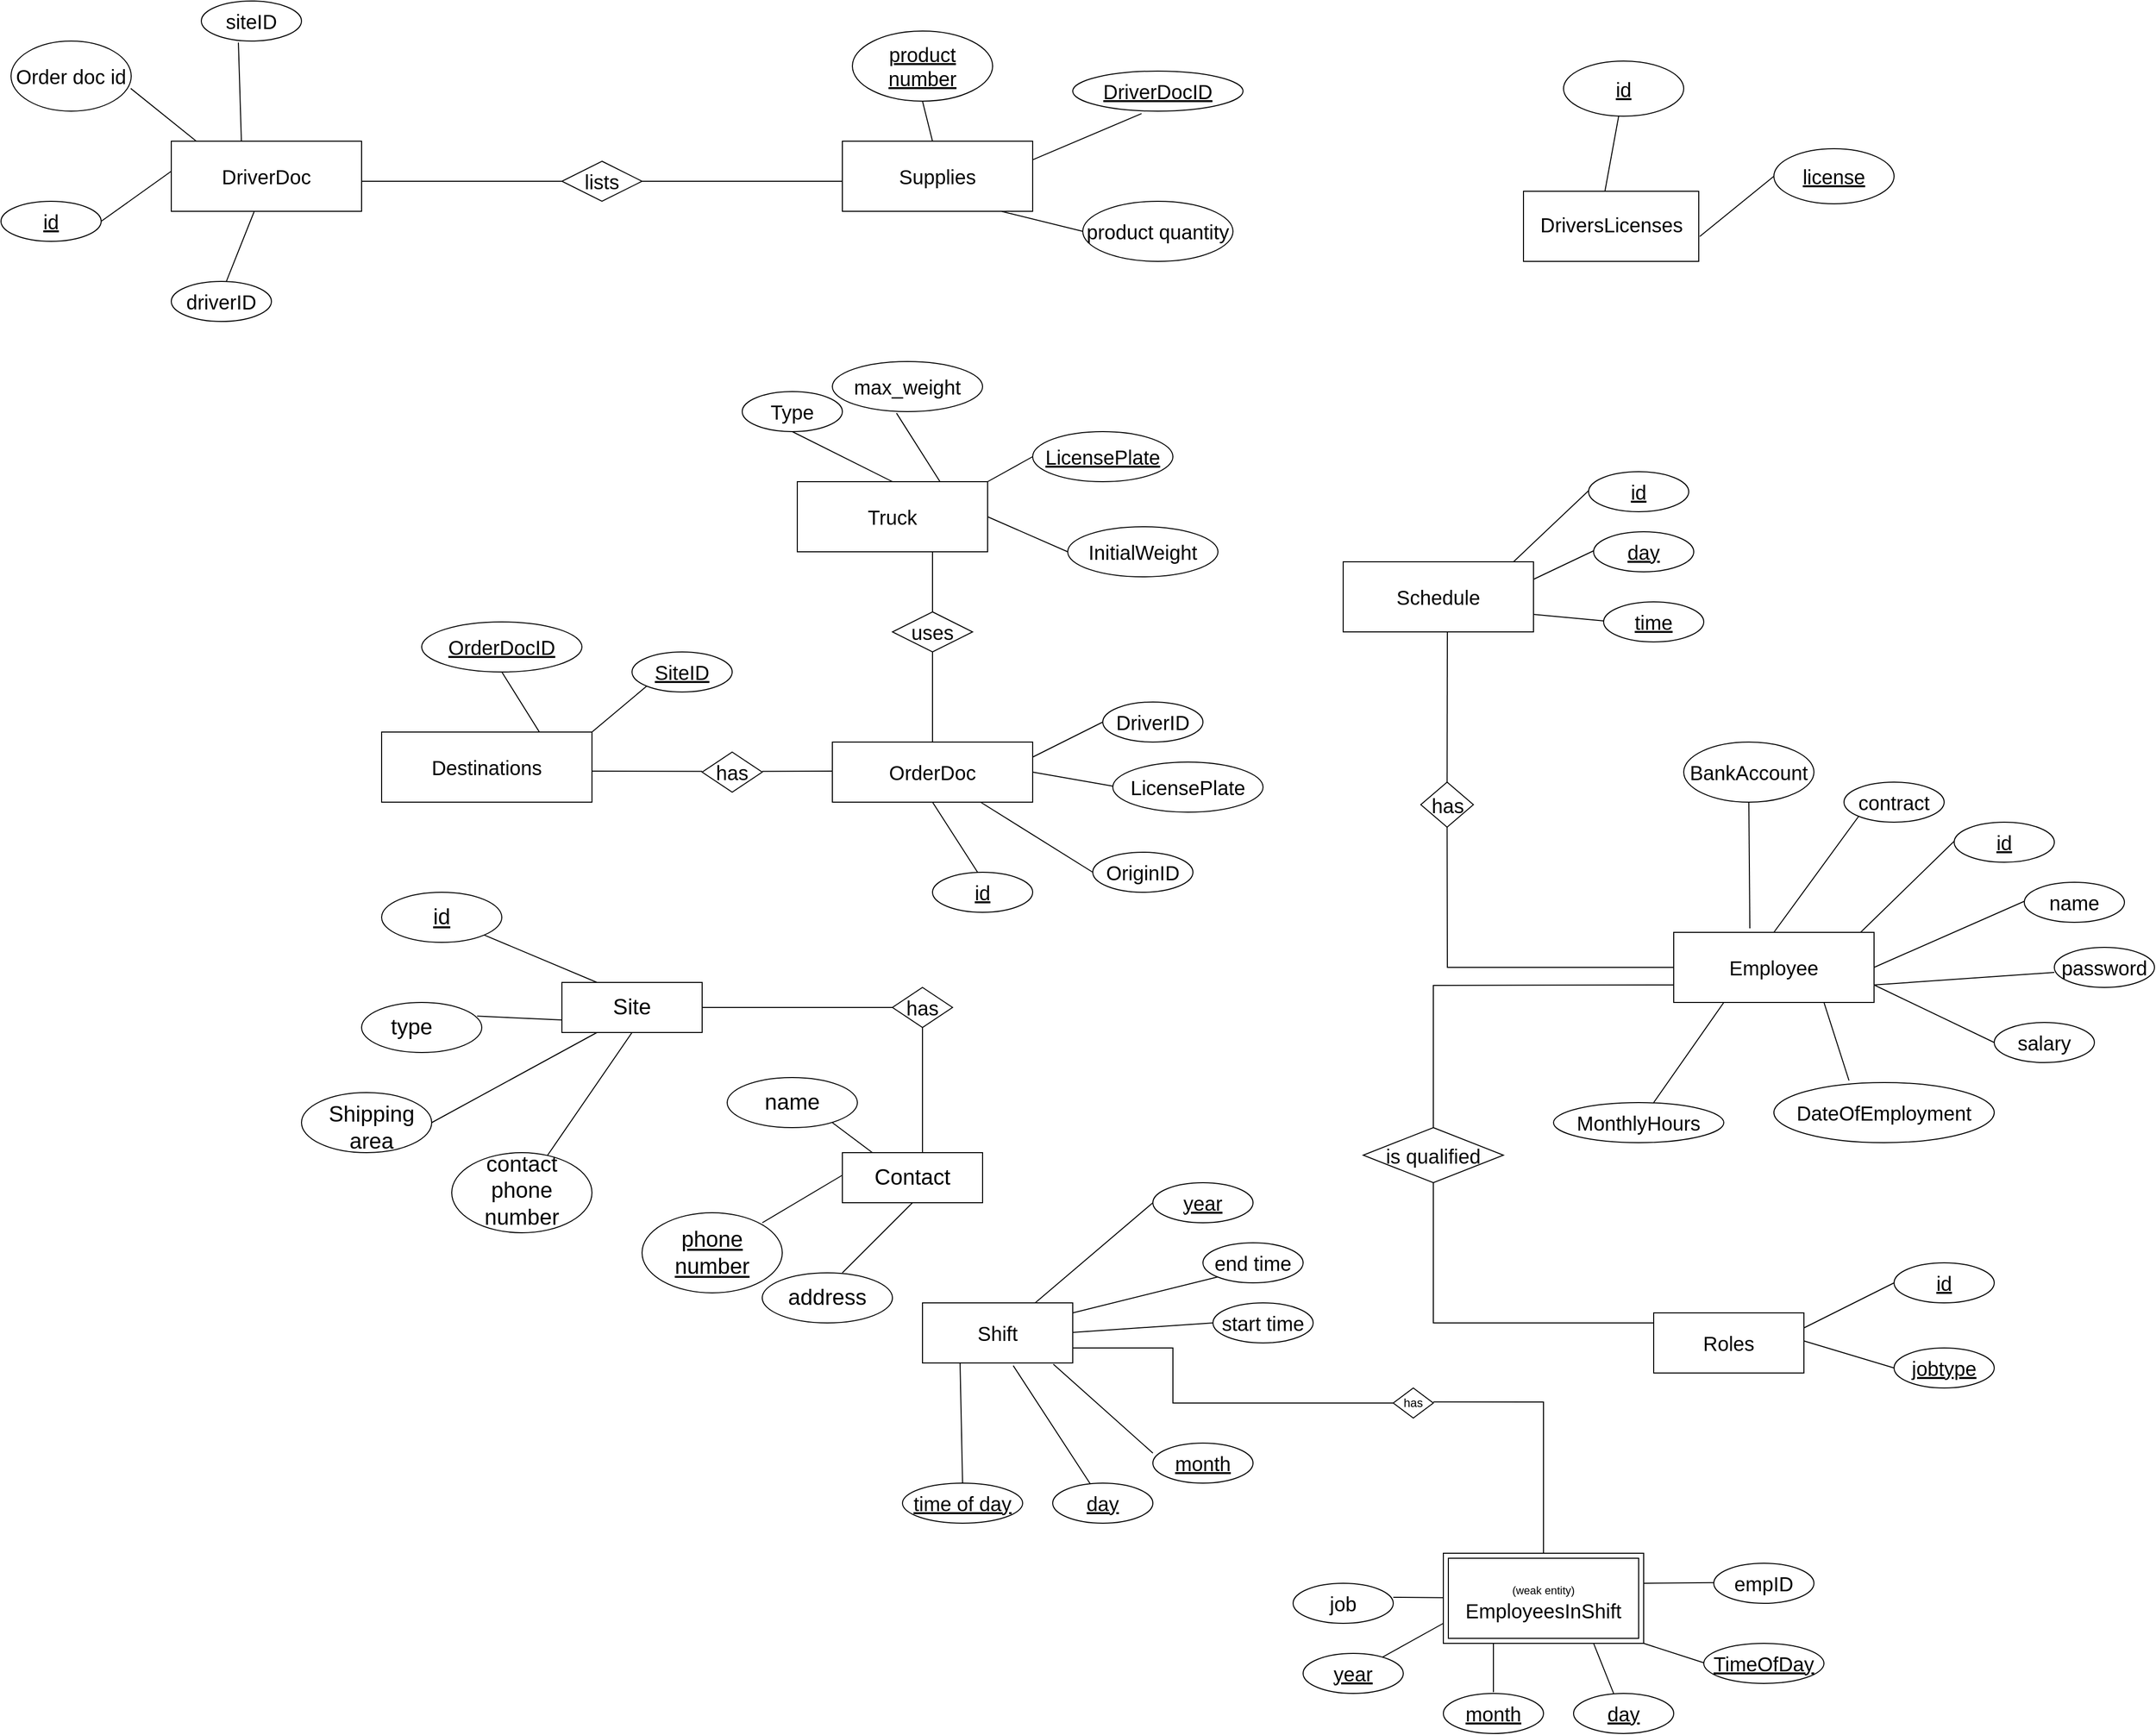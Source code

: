 <mxfile version="17.4.6" type="device"><diagram id="R2lEEEUBdFMjLlhIrx00" name="Page-1"><mxGraphModel dx="2148" dy="1711" grid="1" gridSize="10" guides="1" tooltips="1" connect="1" arrows="1" fold="1" page="1" pageScale="1" pageWidth="850" pageHeight="1100" math="0" shadow="0" extFonts="Permanent Marker^https://fonts.googleapis.com/css?family=Permanent+Marker"><root><mxCell id="0"/><mxCell id="1" parent="0"/><mxCell id="LMxS9navS1a-M2XpjLFM-3" value="&lt;font style=&quot;font-size: 20px;&quot;&gt;Shift&lt;/font&gt;" style="whiteSpace=wrap;html=1;align=center;" parent="1" vertex="1"><mxGeometry x="350" y="220" width="150" height="60" as="geometry"/></mxCell><mxCell id="LMxS9navS1a-M2XpjLFM-5" value="time of day" style="ellipse;whiteSpace=wrap;html=1;align=center;fontStyle=4;fontSize=20;" parent="1" vertex="1"><mxGeometry x="330" y="400" width="120" height="40" as="geometry"/></mxCell><mxCell id="LMxS9navS1a-M2XpjLFM-7" value="" style="endArrow=none;html=1;rounded=0;fontSize=20;entryX=0.5;entryY=0;entryDx=0;entryDy=0;exitX=0.25;exitY=1;exitDx=0;exitDy=0;" parent="1" source="LMxS9navS1a-M2XpjLFM-3" target="LMxS9navS1a-M2XpjLFM-5" edge="1"><mxGeometry relative="1" as="geometry"><mxPoint x="380" y="300" as="sourcePoint"/><mxPoint x="540" y="300" as="targetPoint"/></mxGeometry></mxCell><mxCell id="LMxS9navS1a-M2XpjLFM-8" value="day" style="ellipse;whiteSpace=wrap;html=1;align=center;fontStyle=4;fontSize=20;" parent="1" vertex="1"><mxGeometry x="480" y="400" width="100" height="40" as="geometry"/></mxCell><mxCell id="LMxS9navS1a-M2XpjLFM-9" value="month" style="ellipse;whiteSpace=wrap;html=1;align=center;fontStyle=4;fontSize=20;" parent="1" vertex="1"><mxGeometry x="580" y="360" width="100" height="40" as="geometry"/></mxCell><mxCell id="LMxS9navS1a-M2XpjLFM-10" value="year" style="ellipse;whiteSpace=wrap;html=1;align=center;fontStyle=4;fontSize=20;" parent="1" vertex="1"><mxGeometry x="580" y="100" width="100" height="40" as="geometry"/></mxCell><mxCell id="LMxS9navS1a-M2XpjLFM-11" value="start time" style="ellipse;whiteSpace=wrap;html=1;align=center;fontSize=20;" parent="1" vertex="1"><mxGeometry x="640" y="220" width="100" height="40" as="geometry"/></mxCell><mxCell id="LMxS9navS1a-M2XpjLFM-12" value="end time" style="ellipse;whiteSpace=wrap;html=1;align=center;fontSize=20;" parent="1" vertex="1"><mxGeometry x="630" y="160" width="100" height="40" as="geometry"/></mxCell><mxCell id="LMxS9navS1a-M2XpjLFM-13" value="" style="endArrow=none;html=1;rounded=0;fontSize=20;exitX=0.604;exitY=1.045;exitDx=0;exitDy=0;exitPerimeter=0;" parent="1" source="LMxS9navS1a-M2XpjLFM-3" target="LMxS9navS1a-M2XpjLFM-8" edge="1"><mxGeometry relative="1" as="geometry"><mxPoint x="425" y="319.44" as="sourcePoint"/><mxPoint x="585" y="319.44" as="targetPoint"/></mxGeometry></mxCell><mxCell id="LMxS9navS1a-M2XpjLFM-14" value="" style="endArrow=none;html=1;rounded=0;fontSize=20;exitX=0.871;exitY=1.02;exitDx=0;exitDy=0;exitPerimeter=0;entryX=0;entryY=0.25;entryDx=0;entryDy=0;entryPerimeter=0;" parent="1" source="LMxS9navS1a-M2XpjLFM-3" target="LMxS9navS1a-M2XpjLFM-9" edge="1"><mxGeometry relative="1" as="geometry"><mxPoint x="490" y="319.44" as="sourcePoint"/><mxPoint x="650" y="319.44" as="targetPoint"/></mxGeometry></mxCell><mxCell id="LMxS9navS1a-M2XpjLFM-16" value="" style="endArrow=none;html=1;rounded=0;fontSize=20;entryX=0;entryY=0.5;entryDx=0;entryDy=0;" parent="1" target="LMxS9navS1a-M2XpjLFM-11" edge="1"><mxGeometry relative="1" as="geometry"><mxPoint x="500" y="249.44" as="sourcePoint"/><mxPoint x="660" y="249.44" as="targetPoint"/></mxGeometry></mxCell><mxCell id="LMxS9navS1a-M2XpjLFM-17" value="" style="endArrow=none;html=1;rounded=0;fontSize=20;entryX=0;entryY=0.5;entryDx=0;entryDy=0;exitX=0.75;exitY=0;exitDx=0;exitDy=0;" parent="1" source="LMxS9navS1a-M2XpjLFM-3" target="LMxS9navS1a-M2XpjLFM-10" edge="1"><mxGeometry relative="1" as="geometry"><mxPoint x="500" y="260" as="sourcePoint"/><mxPoint x="660" y="260" as="targetPoint"/></mxGeometry></mxCell><mxCell id="LMxS9navS1a-M2XpjLFM-18" value="" style="endArrow=none;html=1;rounded=0;fontSize=20;entryX=0;entryY=1;entryDx=0;entryDy=0;" parent="1" target="LMxS9navS1a-M2XpjLFM-12" edge="1"><mxGeometry relative="1" as="geometry"><mxPoint x="500" y="230" as="sourcePoint"/><mxPoint x="660" y="230" as="targetPoint"/></mxGeometry></mxCell><mxCell id="LMxS9navS1a-M2XpjLFM-19" value="&lt;font style=&quot;font-size: 11px&quot;&gt;(weak entity)&lt;/font&gt;&lt;br&gt;EmployeesInShift" style="shape=ext;margin=3;double=1;whiteSpace=wrap;html=1;align=center;fontSize=20;" parent="1" vertex="1"><mxGeometry x="870" y="470" width="200" height="90" as="geometry"/></mxCell><mxCell id="LMxS9navS1a-M2XpjLFM-21" value="has" style="rhombus;whiteSpace=wrap;html=1;" parent="1" vertex="1"><mxGeometry x="820" y="305" width="40" height="30" as="geometry"/></mxCell><mxCell id="LMxS9navS1a-M2XpjLFM-23" value="" style="endArrow=none;html=1;rounded=0;fontSize=11;entryX=0.5;entryY=0;entryDx=0;entryDy=0;" parent="1" target="LMxS9navS1a-M2XpjLFM-19" edge="1"><mxGeometry relative="1" as="geometry"><mxPoint x="860" y="318.89" as="sourcePoint"/><mxPoint x="1020" y="318.89" as="targetPoint"/><Array as="points"><mxPoint x="970" y="319"/></Array></mxGeometry></mxCell><mxCell id="LMxS9navS1a-M2XpjLFM-24" value="" style="endArrow=none;html=1;rounded=0;fontSize=11;exitX=1;exitY=0.75;exitDx=0;exitDy=0;" parent="1" source="LMxS9navS1a-M2XpjLFM-3" edge="1"><mxGeometry relative="1" as="geometry"><mxPoint x="660" y="320" as="sourcePoint"/><mxPoint x="820" y="320" as="targetPoint"/><Array as="points"><mxPoint x="600" y="265"/><mxPoint x="600" y="320"/></Array></mxGeometry></mxCell><mxCell id="LMxS9navS1a-M2XpjLFM-25" value="&lt;font style=&quot;font-size: 20px;&quot;&gt;job&lt;/font&gt;" style="ellipse;whiteSpace=wrap;html=1;align=center;fontSize=11;" parent="1" vertex="1"><mxGeometry x="720" y="500" width="100" height="40" as="geometry"/></mxCell><mxCell id="LMxS9navS1a-M2XpjLFM-27" value="year" style="ellipse;whiteSpace=wrap;html=1;align=center;fontStyle=4;fontSize=20;" parent="1" vertex="1"><mxGeometry x="730" y="570" width="100" height="40" as="geometry"/></mxCell><mxCell id="LMxS9navS1a-M2XpjLFM-28" value="month" style="ellipse;whiteSpace=wrap;html=1;align=center;fontStyle=4;fontSize=20;" parent="1" vertex="1"><mxGeometry x="870" y="610" width="100" height="40" as="geometry"/></mxCell><mxCell id="LMxS9navS1a-M2XpjLFM-29" value="day" style="ellipse;whiteSpace=wrap;html=1;align=center;fontStyle=4;fontSize=20;" parent="1" vertex="1"><mxGeometry x="1000" y="610" width="100" height="40" as="geometry"/></mxCell><mxCell id="LMxS9navS1a-M2XpjLFM-30" value="TimeOfDay" style="ellipse;whiteSpace=wrap;html=1;align=center;fontStyle=4;fontSize=20;" parent="1" vertex="1"><mxGeometry x="1130" y="560" width="120" height="40" as="geometry"/></mxCell><mxCell id="LMxS9navS1a-M2XpjLFM-32" value="empID" style="ellipse;whiteSpace=wrap;html=1;align=center;fontSize=20;" parent="1" vertex="1"><mxGeometry x="1140" y="480" width="100" height="40" as="geometry"/></mxCell><mxCell id="LMxS9navS1a-M2XpjLFM-33" value="" style="endArrow=none;html=1;rounded=0;fontSize=20;" parent="1" edge="1"><mxGeometry relative="1" as="geometry"><mxPoint x="1070" y="500" as="sourcePoint"/><mxPoint x="1140" y="499.38" as="targetPoint"/></mxGeometry></mxCell><mxCell id="LMxS9navS1a-M2XpjLFM-34" value="" style="endArrow=none;html=1;rounded=0;fontSize=20;exitX=1;exitY=1;exitDx=0;exitDy=0;" parent="1" source="LMxS9navS1a-M2XpjLFM-19" edge="1"><mxGeometry relative="1" as="geometry"><mxPoint x="1050" y="579.38" as="sourcePoint"/><mxPoint x="1130" y="579.38" as="targetPoint"/></mxGeometry></mxCell><mxCell id="LMxS9navS1a-M2XpjLFM-35" value="" style="endArrow=none;html=1;rounded=0;fontSize=20;exitX=0.75;exitY=1;exitDx=0;exitDy=0;" parent="1" source="LMxS9navS1a-M2XpjLFM-19" edge="1"><mxGeometry relative="1" as="geometry"><mxPoint x="880" y="610" as="sourcePoint"/><mxPoint x="1040" y="610" as="targetPoint"/></mxGeometry></mxCell><mxCell id="LMxS9navS1a-M2XpjLFM-36" value="" style="endArrow=none;html=1;rounded=0;fontSize=20;exitX=0.25;exitY=1;exitDx=0;exitDy=0;" parent="1" source="LMxS9navS1a-M2XpjLFM-19" edge="1"><mxGeometry relative="1" as="geometry"><mxPoint x="760" y="608.75" as="sourcePoint"/><mxPoint x="920" y="608.75" as="targetPoint"/></mxGeometry></mxCell><mxCell id="LMxS9navS1a-M2XpjLFM-37" value="" style="endArrow=none;html=1;rounded=0;fontSize=20;" parent="1" source="LMxS9navS1a-M2XpjLFM-27" edge="1"><mxGeometry relative="1" as="geometry"><mxPoint x="770" y="541.25" as="sourcePoint"/><mxPoint x="870" y="540" as="targetPoint"/></mxGeometry></mxCell><mxCell id="LMxS9navS1a-M2XpjLFM-38" value="" style="endArrow=none;html=1;rounded=0;fontSize=20;" parent="1" edge="1"><mxGeometry relative="1" as="geometry"><mxPoint x="820" y="514" as="sourcePoint"/><mxPoint x="870" y="514.38" as="targetPoint"/></mxGeometry></mxCell><mxCell id="LMxS9navS1a-M2XpjLFM-40" value="Roles" style="whiteSpace=wrap;html=1;align=center;fontSize=20;" parent="1" vertex="1"><mxGeometry x="1080" y="230" width="150" height="60" as="geometry"/></mxCell><mxCell id="LMxS9navS1a-M2XpjLFM-41" value="id" style="ellipse;whiteSpace=wrap;html=1;align=center;fontStyle=4;fontSize=20;" parent="1" vertex="1"><mxGeometry x="1320" y="180" width="100" height="40" as="geometry"/></mxCell><mxCell id="LMxS9navS1a-M2XpjLFM-42" value="jobtype" style="ellipse;whiteSpace=wrap;html=1;align=center;fontStyle=4;fontSize=20;" parent="1" vertex="1"><mxGeometry x="1320" y="265" width="100" height="40" as="geometry"/></mxCell><mxCell id="LMxS9navS1a-M2XpjLFM-43" value="" style="endArrow=none;html=1;rounded=0;fontSize=20;entryX=0;entryY=0.5;entryDx=0;entryDy=0;" parent="1" target="LMxS9navS1a-M2XpjLFM-42" edge="1"><mxGeometry relative="1" as="geometry"><mxPoint x="1230" y="258" as="sourcePoint"/><mxPoint x="1390" y="258" as="targetPoint"/></mxGeometry></mxCell><mxCell id="LMxS9navS1a-M2XpjLFM-44" value="" style="endArrow=none;html=1;rounded=0;fontSize=20;exitX=1;exitY=0.25;exitDx=0;exitDy=0;" parent="1" source="LMxS9navS1a-M2XpjLFM-40" edge="1"><mxGeometry relative="1" as="geometry"><mxPoint x="1160" y="200" as="sourcePoint"/><mxPoint x="1320" y="200" as="targetPoint"/></mxGeometry></mxCell><mxCell id="LMxS9navS1a-M2XpjLFM-45" value="Employee" style="whiteSpace=wrap;html=1;align=center;fontSize=20;" parent="1" vertex="1"><mxGeometry x="1100" y="-150" width="200" height="70" as="geometry"/></mxCell><mxCell id="LMxS9navS1a-M2XpjLFM-46" value="id" style="ellipse;whiteSpace=wrap;html=1;align=center;fontStyle=4;fontSize=20;" parent="1" vertex="1"><mxGeometry x="1380" y="-260" width="100" height="40" as="geometry"/></mxCell><mxCell id="LMxS9navS1a-M2XpjLFM-47" value="name" style="ellipse;whiteSpace=wrap;html=1;align=center;fontSize=20;" parent="1" vertex="1"><mxGeometry x="1450" y="-200" width="100" height="40" as="geometry"/></mxCell><mxCell id="LMxS9navS1a-M2XpjLFM-48" value="password" style="ellipse;whiteSpace=wrap;html=1;align=center;fontSize=20;" parent="1" vertex="1"><mxGeometry x="1480" y="-135" width="100" height="40" as="geometry"/></mxCell><mxCell id="LMxS9navS1a-M2XpjLFM-49" value="salary" style="ellipse;whiteSpace=wrap;html=1;align=center;fontSize=20;" parent="1" vertex="1"><mxGeometry x="1420" y="-60" width="100" height="40" as="geometry"/></mxCell><mxCell id="LMxS9navS1a-M2XpjLFM-51" value="contract" style="ellipse;whiteSpace=wrap;html=1;align=center;fontSize=20;" parent="1" vertex="1"><mxGeometry x="1270" y="-300" width="100" height="40" as="geometry"/></mxCell><mxCell id="LMxS9navS1a-M2XpjLFM-52" value="BankAccount" style="ellipse;whiteSpace=wrap;html=1;align=center;fontSize=20;" parent="1" vertex="1"><mxGeometry x="1110" y="-340" width="130" height="60" as="geometry"/></mxCell><mxCell id="LMxS9navS1a-M2XpjLFM-53" value="DateOfEmployment" style="ellipse;whiteSpace=wrap;html=1;align=center;fontSize=20;" parent="1" vertex="1"><mxGeometry x="1200" width="220" height="60" as="geometry"/></mxCell><mxCell id="LMxS9navS1a-M2XpjLFM-54" value="MonthlyHours" style="ellipse;whiteSpace=wrap;html=1;align=center;fontSize=20;" parent="1" vertex="1"><mxGeometry x="980" y="20" width="170" height="40" as="geometry"/></mxCell><mxCell id="LMxS9navS1a-M2XpjLFM-55" value="" style="endArrow=none;html=1;rounded=0;fontSize=20;exitX=0.5;exitY=1;exitDx=0;exitDy=0;entryX=0.38;entryY=-0.057;entryDx=0;entryDy=0;entryPerimeter=0;" parent="1" source="LMxS9navS1a-M2XpjLFM-52" target="LMxS9navS1a-M2XpjLFM-45" edge="1"><mxGeometry relative="1" as="geometry"><mxPoint x="1030" y="-200" as="sourcePoint"/><mxPoint x="1190" y="-200" as="targetPoint"/></mxGeometry></mxCell><mxCell id="LMxS9navS1a-M2XpjLFM-56" value="" style="endArrow=none;html=1;rounded=0;fontSize=20;exitX=0.5;exitY=0;exitDx=0;exitDy=0;entryX=0;entryY=1;entryDx=0;entryDy=0;" parent="1" source="LMxS9navS1a-M2XpjLFM-45" target="LMxS9navS1a-M2XpjLFM-51" edge="1"><mxGeometry relative="1" as="geometry"><mxPoint x="1140" y="-262" as="sourcePoint"/><mxPoint x="1300" y="-262" as="targetPoint"/></mxGeometry></mxCell><mxCell id="LMxS9navS1a-M2XpjLFM-57" value="" style="endArrow=none;html=1;rounded=0;fontSize=20;exitX=1;exitY=0.5;exitDx=0;exitDy=0;" parent="1" source="LMxS9navS1a-M2XpjLFM-45" edge="1"><mxGeometry relative="1" as="geometry"><mxPoint x="1290" y="-181" as="sourcePoint"/><mxPoint x="1450" y="-181" as="targetPoint"/></mxGeometry></mxCell><mxCell id="LMxS9navS1a-M2XpjLFM-58" value="" style="endArrow=none;html=1;rounded=0;fontSize=20;exitX=0.933;exitY=0;exitDx=0;exitDy=0;exitPerimeter=0;" parent="1" source="LMxS9navS1a-M2XpjLFM-45" edge="1"><mxGeometry relative="1" as="geometry"><mxPoint x="1220" y="-241" as="sourcePoint"/><mxPoint x="1380" y="-241" as="targetPoint"/></mxGeometry></mxCell><mxCell id="LMxS9navS1a-M2XpjLFM-59" value="" style="endArrow=none;html=1;rounded=0;fontSize=20;exitX=1;exitY=0.75;exitDx=0;exitDy=0;" parent="1" source="LMxS9navS1a-M2XpjLFM-45" edge="1"><mxGeometry relative="1" as="geometry"><mxPoint x="1320" y="-110" as="sourcePoint"/><mxPoint x="1480" y="-110" as="targetPoint"/></mxGeometry></mxCell><mxCell id="LMxS9navS1a-M2XpjLFM-61" value="" style="endArrow=none;html=1;rounded=0;fontSize=20;exitX=1;exitY=0.75;exitDx=0;exitDy=0;" parent="1" source="LMxS9navS1a-M2XpjLFM-45" edge="1"><mxGeometry relative="1" as="geometry"><mxPoint x="1260" y="-40" as="sourcePoint"/><mxPoint x="1420" y="-40" as="targetPoint"/></mxGeometry></mxCell><mxCell id="LMxS9navS1a-M2XpjLFM-62" value="" style="endArrow=none;html=1;rounded=0;fontSize=20;exitX=0.75;exitY=1;exitDx=0;exitDy=0;" parent="1" source="LMxS9navS1a-M2XpjLFM-45" edge="1"><mxGeometry relative="1" as="geometry"><mxPoint x="1115" y="-2" as="sourcePoint"/><mxPoint x="1275" y="-2" as="targetPoint"/></mxGeometry></mxCell><mxCell id="LMxS9navS1a-M2XpjLFM-63" value="" style="endArrow=none;html=1;rounded=0;fontSize=20;exitX=0.25;exitY=1;exitDx=0;exitDy=0;" parent="1" source="LMxS9navS1a-M2XpjLFM-45" edge="1"><mxGeometry relative="1" as="geometry"><mxPoint x="920" y="20" as="sourcePoint"/><mxPoint x="1080" y="20" as="targetPoint"/></mxGeometry></mxCell><mxCell id="LMxS9navS1a-M2XpjLFM-64" value="Schedule" style="whiteSpace=wrap;html=1;align=center;fontSize=20;" parent="1" vertex="1"><mxGeometry x="770" y="-520" width="190" height="70" as="geometry"/></mxCell><mxCell id="LMxS9navS1a-M2XpjLFM-65" value="id" style="ellipse;whiteSpace=wrap;html=1;align=center;fontStyle=4;fontSize=20;" parent="1" vertex="1"><mxGeometry x="1015" y="-610" width="100" height="40" as="geometry"/></mxCell><mxCell id="LMxS9navS1a-M2XpjLFM-66" value="day" style="ellipse;whiteSpace=wrap;html=1;align=center;fontStyle=4;fontSize=20;" parent="1" vertex="1"><mxGeometry x="1020" y="-550" width="100" height="40" as="geometry"/></mxCell><mxCell id="LMxS9navS1a-M2XpjLFM-67" value="time" style="ellipse;whiteSpace=wrap;html=1;align=center;fontStyle=4;fontSize=20;" parent="1" vertex="1"><mxGeometry x="1030" y="-480" width="100" height="40" as="geometry"/></mxCell><mxCell id="LMxS9navS1a-M2XpjLFM-69" value="" style="endArrow=none;html=1;rounded=0;fontSize=20;exitX=1;exitY=0.75;exitDx=0;exitDy=0;" parent="1" source="LMxS9navS1a-M2XpjLFM-64" edge="1"><mxGeometry relative="1" as="geometry"><mxPoint x="870" y="-461" as="sourcePoint"/><mxPoint x="1030" y="-461" as="targetPoint"/></mxGeometry></mxCell><mxCell id="LMxS9navS1a-M2XpjLFM-70" value="" style="endArrow=none;html=1;rounded=0;fontSize=20;exitX=1;exitY=0.25;exitDx=0;exitDy=0;" parent="1" source="LMxS9navS1a-M2XpjLFM-64" edge="1"><mxGeometry relative="1" as="geometry"><mxPoint x="860" y="-531" as="sourcePoint"/><mxPoint x="1020" y="-531" as="targetPoint"/></mxGeometry></mxCell><mxCell id="LMxS9navS1a-M2XpjLFM-72" value="" style="endArrow=none;html=1;rounded=0;fontSize=20;exitX=0.895;exitY=0;exitDx=0;exitDy=0;exitPerimeter=0;" parent="1" source="LMxS9navS1a-M2XpjLFM-64" edge="1"><mxGeometry relative="1" as="geometry"><mxPoint x="855" y="-591" as="sourcePoint"/><mxPoint x="1015" y="-591" as="targetPoint"/></mxGeometry></mxCell><mxCell id="LMxS9navS1a-M2XpjLFM-73" value="has" style="rhombus;whiteSpace=wrap;html=1;fontSize=20;" parent="1" vertex="1"><mxGeometry x="847.5" y="-300" width="52.5" height="45" as="geometry"/></mxCell><mxCell id="LMxS9navS1a-M2XpjLFM-75" value="" style="endArrow=none;html=1;rounded=0;fontSize=20;exitX=0.5;exitY=1;exitDx=0;exitDy=0;entryX=0;entryY=0.5;entryDx=0;entryDy=0;" parent="1" source="LMxS9navS1a-M2XpjLFM-73" target="LMxS9navS1a-M2XpjLFM-45" edge="1"><mxGeometry relative="1" as="geometry"><mxPoint x="860" y="-181" as="sourcePoint"/><mxPoint x="1020" y="-181" as="targetPoint"/><Array as="points"><mxPoint x="874" y="-115"/></Array></mxGeometry></mxCell><mxCell id="LMxS9navS1a-M2XpjLFM-76" value="" style="endArrow=none;html=1;rounded=0;fontSize=20;entryX=0.5;entryY=0;entryDx=0;entryDy=0;" parent="1" target="LMxS9navS1a-M2XpjLFM-73" edge="1"><mxGeometry relative="1" as="geometry"><mxPoint x="874" y="-450" as="sourcePoint"/><mxPoint x="1020" y="-450" as="targetPoint"/></mxGeometry></mxCell><mxCell id="LMxS9navS1a-M2XpjLFM-77" value="Truck" style="whiteSpace=wrap;html=1;align=center;fontSize=20;" parent="1" vertex="1"><mxGeometry x="225" y="-600" width="190" height="70" as="geometry"/></mxCell><mxCell id="LMxS9navS1a-M2XpjLFM-78" value="Type" style="ellipse;whiteSpace=wrap;html=1;align=center;fontSize=20;" parent="1" vertex="1"><mxGeometry x="170" y="-690" width="100" height="40" as="geometry"/></mxCell><mxCell id="LMxS9navS1a-M2XpjLFM-79" value="max_weight" style="ellipse;whiteSpace=wrap;html=1;align=center;fontSize=20;" parent="1" vertex="1"><mxGeometry x="260" y="-720" width="150" height="50" as="geometry"/></mxCell><mxCell id="LMxS9navS1a-M2XpjLFM-80" value="LicensePlate" style="ellipse;whiteSpace=wrap;html=1;align=center;fontStyle=4;fontSize=20;" parent="1" vertex="1"><mxGeometry x="460" y="-650" width="140" height="50" as="geometry"/></mxCell><mxCell id="LMxS9navS1a-M2XpjLFM-81" value="InitialWeight" style="ellipse;whiteSpace=wrap;html=1;align=center;fontSize=20;" parent="1" vertex="1"><mxGeometry x="495" y="-555" width="150" height="50" as="geometry"/></mxCell><mxCell id="LMxS9navS1a-M2XpjLFM-82" value="" style="endArrow=none;html=1;rounded=0;fontSize=20;exitX=1;exitY=0.5;exitDx=0;exitDy=0;entryX=0;entryY=0.5;entryDx=0;entryDy=0;" parent="1" source="LMxS9navS1a-M2XpjLFM-77" target="LMxS9navS1a-M2XpjLFM-81" edge="1"><mxGeometry relative="1" as="geometry"><mxPoint x="430" y="-565.77" as="sourcePoint"/><mxPoint x="540" y="-565.77" as="targetPoint"/></mxGeometry></mxCell><mxCell id="LMxS9navS1a-M2XpjLFM-83" value="" style="endArrow=none;html=1;rounded=0;fontSize=20;exitX=1;exitY=0;exitDx=0;exitDy=0;entryX=0;entryY=0.5;entryDx=0;entryDy=0;" parent="1" source="LMxS9navS1a-M2XpjLFM-77" target="LMxS9navS1a-M2XpjLFM-80" edge="1"><mxGeometry relative="1" as="geometry"><mxPoint x="360" y="-640" as="sourcePoint"/><mxPoint x="520" y="-640" as="targetPoint"/></mxGeometry></mxCell><mxCell id="LMxS9navS1a-M2XpjLFM-84" value="" style="endArrow=none;html=1;rounded=0;fontSize=20;exitX=0.75;exitY=0;exitDx=0;exitDy=0;entryX=0.427;entryY=1.031;entryDx=0;entryDy=0;entryPerimeter=0;" parent="1" source="LMxS9navS1a-M2XpjLFM-77" target="LMxS9navS1a-M2XpjLFM-79" edge="1"><mxGeometry relative="1" as="geometry"><mxPoint x="380" y="-570" as="sourcePoint"/><mxPoint x="380" y="-645.77" as="targetPoint"/></mxGeometry></mxCell><mxCell id="LMxS9navS1a-M2XpjLFM-85" value="" style="endArrow=none;html=1;rounded=0;fontSize=20;exitX=0.5;exitY=1;exitDx=0;exitDy=0;entryX=0.5;entryY=0;entryDx=0;entryDy=0;" parent="1" source="LMxS9navS1a-M2XpjLFM-78" target="LMxS9navS1a-M2XpjLFM-77" edge="1"><mxGeometry relative="1" as="geometry"><mxPoint x="40" y="-630" as="sourcePoint"/><mxPoint x="200" y="-630" as="targetPoint"/></mxGeometry></mxCell><mxCell id="LMxS9navS1a-M2XpjLFM-86" value="OrderDoc" style="whiteSpace=wrap;html=1;align=center;fontSize=20;" parent="1" vertex="1"><mxGeometry x="260" y="-340" width="200" height="60" as="geometry"/></mxCell><mxCell id="LMxS9navS1a-M2XpjLFM-87" value="DriverID" style="ellipse;whiteSpace=wrap;html=1;align=center;fontSize=20;" parent="1" vertex="1"><mxGeometry x="530" y="-380" width="100" height="40" as="geometry"/></mxCell><mxCell id="LMxS9navS1a-M2XpjLFM-88" value="LicensePlate" style="ellipse;whiteSpace=wrap;html=1;align=center;fontSize=20;" parent="1" vertex="1"><mxGeometry x="540" y="-320" width="150" height="50" as="geometry"/></mxCell><mxCell id="LMxS9navS1a-M2XpjLFM-89" value="OriginID" style="ellipse;whiteSpace=wrap;html=1;align=center;fontSize=20;" parent="1" vertex="1"><mxGeometry x="520" y="-230" width="100" height="40" as="geometry"/></mxCell><mxCell id="LMxS9navS1a-M2XpjLFM-90" value="id" style="ellipse;whiteSpace=wrap;html=1;align=center;fontStyle=4;fontSize=20;" parent="1" vertex="1"><mxGeometry x="360" y="-210" width="100" height="40" as="geometry"/></mxCell><mxCell id="LMxS9navS1a-M2XpjLFM-91" value="" style="endArrow=none;html=1;rounded=0;fontSize=20;exitX=1;exitY=0.25;exitDx=0;exitDy=0;" parent="1" source="LMxS9navS1a-M2XpjLFM-86" edge="1"><mxGeometry relative="1" as="geometry"><mxPoint x="370" y="-360" as="sourcePoint"/><mxPoint x="530" y="-360" as="targetPoint"/></mxGeometry></mxCell><mxCell id="LMxS9navS1a-M2XpjLFM-92" value="" style="endArrow=none;html=1;rounded=0;fontSize=20;exitX=1;exitY=0.5;exitDx=0;exitDy=0;" parent="1" source="LMxS9navS1a-M2XpjLFM-86" edge="1"><mxGeometry relative="1" as="geometry"><mxPoint x="380" y="-296" as="sourcePoint"/><mxPoint x="540" y="-296" as="targetPoint"/></mxGeometry></mxCell><mxCell id="LMxS9navS1a-M2XpjLFM-93" value="" style="endArrow=none;html=1;rounded=0;fontSize=20;entryX=0;entryY=0.5;entryDx=0;entryDy=0;" parent="1" source="LMxS9navS1a-M2XpjLFM-86" target="LMxS9navS1a-M2XpjLFM-89" edge="1"><mxGeometry relative="1" as="geometry"><mxPoint x="350" y="-220" as="sourcePoint"/><mxPoint x="510" y="-220" as="targetPoint"/></mxGeometry></mxCell><mxCell id="LMxS9navS1a-M2XpjLFM-94" value="" style="endArrow=none;html=1;rounded=0;fontSize=20;exitX=0.5;exitY=1;exitDx=0;exitDy=0;" parent="1" source="LMxS9navS1a-M2XpjLFM-86" edge="1"><mxGeometry relative="1" as="geometry"><mxPoint x="245" y="-210" as="sourcePoint"/><mxPoint x="405" y="-210" as="targetPoint"/></mxGeometry></mxCell><mxCell id="LMxS9navS1a-M2XpjLFM-95" value="Destinations" style="whiteSpace=wrap;html=1;align=center;fontSize=20;" parent="1" vertex="1"><mxGeometry x="-190" y="-350" width="210" height="70" as="geometry"/></mxCell><mxCell id="LMxS9navS1a-M2XpjLFM-96" value="SiteID" style="ellipse;whiteSpace=wrap;html=1;align=center;fontStyle=4;fontSize=20;" parent="1" vertex="1"><mxGeometry x="60" y="-430" width="100" height="40" as="geometry"/></mxCell><mxCell id="LMxS9navS1a-M2XpjLFM-97" value="OrderDocID" style="ellipse;whiteSpace=wrap;html=1;align=center;fontStyle=4;fontSize=20;" parent="1" vertex="1"><mxGeometry x="-150" y="-460" width="160" height="50" as="geometry"/></mxCell><mxCell id="LMxS9navS1a-M2XpjLFM-98" value="" style="endArrow=none;html=1;rounded=0;fontSize=20;exitX=1;exitY=0;exitDx=0;exitDy=0;entryX=0;entryY=1;entryDx=0;entryDy=0;" parent="1" source="LMxS9navS1a-M2XpjLFM-95" target="LMxS9navS1a-M2XpjLFM-96" edge="1"><mxGeometry relative="1" as="geometry"><mxPoint x="-100" y="-400" as="sourcePoint"/><mxPoint x="70" y="-410" as="targetPoint"/></mxGeometry></mxCell><mxCell id="LMxS9navS1a-M2XpjLFM-99" value="" style="endArrow=none;html=1;rounded=0;fontSize=20;exitX=0.75;exitY=0;exitDx=0;exitDy=0;" parent="1" source="LMxS9navS1a-M2XpjLFM-95" edge="1"><mxGeometry relative="1" as="geometry"><mxPoint x="-230" y="-410" as="sourcePoint"/><mxPoint x="-70" y="-410" as="targetPoint"/></mxGeometry></mxCell><mxCell id="LMxS9navS1a-M2XpjLFM-100" value="has" style="rhombus;whiteSpace=wrap;html=1;fontSize=20;" parent="1" vertex="1"><mxGeometry x="130" y="-330" width="60" height="40" as="geometry"/></mxCell><mxCell id="LMxS9navS1a-M2XpjLFM-102" value="" style="endArrow=none;html=1;rounded=0;fontSize=20;" parent="1" edge="1"><mxGeometry relative="1" as="geometry"><mxPoint x="20" y="-311" as="sourcePoint"/><mxPoint x="130" y="-310.71" as="targetPoint"/></mxGeometry></mxCell><mxCell id="LMxS9navS1a-M2XpjLFM-103" value="" style="endArrow=none;html=1;rounded=0;fontSize=20;" parent="1" edge="1"><mxGeometry relative="1" as="geometry"><mxPoint x="190" y="-310.71" as="sourcePoint"/><mxPoint x="260" y="-311" as="targetPoint"/></mxGeometry></mxCell><mxCell id="LMxS9navS1a-M2XpjLFM-104" value="&lt;font style=&quot;font-size: 22px&quot;&gt;Site&lt;/font&gt;" style="whiteSpace=wrap;html=1;align=center;fontSize=20;" parent="1" vertex="1"><mxGeometry x="-10" y="-100" width="140" height="50" as="geometry"/></mxCell><mxCell id="309SWxPj76dqhzGgz2Fi-4" value="" style="endArrow=none;html=1;rounded=0;fontSize=20;entryX=0;entryY=0.75;entryDx=0;entryDy=0;startArrow=none;" parent="1" source="309SWxPj76dqhzGgz2Fi-5" target="LMxS9navS1a-M2XpjLFM-45" edge="1"><mxGeometry relative="1" as="geometry"><mxPoint x="860" y="70" as="sourcePoint"/><mxPoint x="1086.25" y="-70.0" as="targetPoint"/><Array as="points"><mxPoint x="860" y="10"/><mxPoint x="860" y="-97"/></Array></mxGeometry></mxCell><mxCell id="309SWxPj76dqhzGgz2Fi-5" value="is qualified" style="rhombus;whiteSpace=wrap;html=1;fontSize=20;" parent="1" vertex="1"><mxGeometry x="790" y="45" width="140" height="55" as="geometry"/></mxCell><mxCell id="309SWxPj76dqhzGgz2Fi-7" value="" style="endArrow=none;html=1;rounded=0;fontSize=20;" parent="1" edge="1"><mxGeometry relative="1" as="geometry"><mxPoint x="1080" y="240" as="sourcePoint"/><mxPoint x="860" y="100" as="targetPoint"/><Array as="points"><mxPoint x="860" y="240"/></Array></mxGeometry></mxCell><mxCell id="309SWxPj76dqhzGgz2Fi-8" value="" style="ellipse;whiteSpace=wrap;html=1;fontSize=22;" parent="1" vertex="1"><mxGeometry x="-270" y="10" width="130" height="60" as="geometry"/></mxCell><mxCell id="309SWxPj76dqhzGgz2Fi-9" value="" style="ellipse;whiteSpace=wrap;html=1;fontSize=22;" parent="1" vertex="1"><mxGeometry x="-120" y="70" width="140" height="80" as="geometry"/></mxCell><mxCell id="309SWxPj76dqhzGgz2Fi-10" value="" style="ellipse;whiteSpace=wrap;html=1;fontSize=22;" parent="1" vertex="1"><mxGeometry x="-190" y="-190" width="120" height="50" as="geometry"/></mxCell><mxCell id="309SWxPj76dqhzGgz2Fi-11" value="" style="ellipse;whiteSpace=wrap;html=1;fontSize=22;" parent="1" vertex="1"><mxGeometry x="-210" y="-80" width="120" height="50" as="geometry"/></mxCell><mxCell id="309SWxPj76dqhzGgz2Fi-12" value="" style="endArrow=none;html=1;rounded=0;fontSize=22;entryX=1;entryY=1;entryDx=0;entryDy=0;exitX=0.25;exitY=0;exitDx=0;exitDy=0;" parent="1" source="LMxS9navS1a-M2XpjLFM-104" target="309SWxPj76dqhzGgz2Fi-10" edge="1"><mxGeometry width="50" height="50" relative="1" as="geometry"><mxPoint x="20" y="-110" as="sourcePoint"/><mxPoint x="500" y="-30" as="targetPoint"/></mxGeometry></mxCell><mxCell id="309SWxPj76dqhzGgz2Fi-13" value="&lt;u&gt;id&lt;/u&gt;" style="text;html=1;strokeColor=none;fillColor=none;align=center;verticalAlign=middle;whiteSpace=wrap;rounded=0;fontSize=22;" parent="1" vertex="1"><mxGeometry x="-160" y="-180" width="60" height="30" as="geometry"/></mxCell><mxCell id="309SWxPj76dqhzGgz2Fi-14" value="" style="endArrow=none;html=1;rounded=0;fontSize=22;entryX=0.961;entryY=0.273;entryDx=0;entryDy=0;exitX=0;exitY=0.75;exitDx=0;exitDy=0;entryPerimeter=0;" parent="1" source="LMxS9navS1a-M2XpjLFM-104" target="309SWxPj76dqhzGgz2Fi-11" edge="1"><mxGeometry width="50" height="50" relative="1" as="geometry"><mxPoint x="35" y="-90" as="sourcePoint"/><mxPoint x="-77.574" y="-137.322" as="targetPoint"/></mxGeometry></mxCell><mxCell id="309SWxPj76dqhzGgz2Fi-15" value="type" style="text;html=1;strokeColor=none;fillColor=none;align=center;verticalAlign=middle;whiteSpace=wrap;rounded=0;fontSize=22;" parent="1" vertex="1"><mxGeometry x="-190" y="-70" width="60" height="30" as="geometry"/></mxCell><mxCell id="309SWxPj76dqhzGgz2Fi-16" value="" style="endArrow=none;html=1;rounded=0;fontSize=22;entryX=1;entryY=0.5;entryDx=0;entryDy=0;exitX=0.25;exitY=1;exitDx=0;exitDy=0;" parent="1" source="LMxS9navS1a-M2XpjLFM-104" target="309SWxPj76dqhzGgz2Fi-8" edge="1"><mxGeometry width="50" height="50" relative="1" as="geometry"><mxPoint x="45" y="-80" as="sourcePoint"/><mxPoint x="-67.574" y="-127.322" as="targetPoint"/></mxGeometry></mxCell><mxCell id="309SWxPj76dqhzGgz2Fi-17" value="Shipping area" style="text;html=1;strokeColor=none;fillColor=none;align=center;verticalAlign=middle;whiteSpace=wrap;rounded=0;fontSize=22;" parent="1" vertex="1"><mxGeometry x="-230" y="30" width="60" height="30" as="geometry"/></mxCell><mxCell id="309SWxPj76dqhzGgz2Fi-18" value="" style="endArrow=none;html=1;rounded=0;fontSize=22;exitX=0.5;exitY=1;exitDx=0;exitDy=0;" parent="1" source="LMxS9navS1a-M2XpjLFM-104" target="309SWxPj76dqhzGgz2Fi-9" edge="1"><mxGeometry width="50" height="50" relative="1" as="geometry"><mxPoint y="-52.5" as="sourcePoint"/><mxPoint x="-84.68" y="-56.35" as="targetPoint"/></mxGeometry></mxCell><mxCell id="309SWxPj76dqhzGgz2Fi-19" value="contact phone number" style="text;html=1;strokeColor=none;fillColor=none;align=center;verticalAlign=middle;whiteSpace=wrap;rounded=0;fontSize=22;" parent="1" vertex="1"><mxGeometry x="-80" y="92.5" width="60" height="30" as="geometry"/></mxCell><mxCell id="309SWxPj76dqhzGgz2Fi-20" value="" style="endArrow=none;html=1;rounded=0;fontSize=22;exitX=1;exitY=0.5;exitDx=0;exitDy=0;" parent="1" source="LMxS9navS1a-M2XpjLFM-104" edge="1"><mxGeometry width="50" height="50" relative="1" as="geometry"><mxPoint x="180" as="sourcePoint"/><mxPoint x="320" y="-75" as="targetPoint"/></mxGeometry></mxCell><mxCell id="309SWxPj76dqhzGgz2Fi-21" value="has" style="rhombus;whiteSpace=wrap;html=1;fontSize=20;" parent="1" vertex="1"><mxGeometry x="320" y="-95" width="60" height="40" as="geometry"/></mxCell><mxCell id="309SWxPj76dqhzGgz2Fi-22" value="" style="endArrow=none;html=1;rounded=0;fontSize=22;entryX=0.5;entryY=1;entryDx=0;entryDy=0;" parent="1" target="309SWxPj76dqhzGgz2Fi-21" edge="1"><mxGeometry width="50" height="50" relative="1" as="geometry"><mxPoint x="350" y="70" as="sourcePoint"/><mxPoint x="330" y="-65" as="targetPoint"/></mxGeometry></mxCell><mxCell id="309SWxPj76dqhzGgz2Fi-23" value="&lt;font style=&quot;font-size: 22px&quot;&gt;Contact&lt;/font&gt;" style="whiteSpace=wrap;html=1;align=center;fontSize=20;" parent="1" vertex="1"><mxGeometry x="270" y="70" width="140" height="50" as="geometry"/></mxCell><mxCell id="309SWxPj76dqhzGgz2Fi-24" value="" style="endArrow=none;html=1;rounded=0;fontSize=22;exitX=0.5;exitY=1;exitDx=0;exitDy=0;" parent="1" edge="1"><mxGeometry width="50" height="50" relative="1" as="geometry"><mxPoint x="270" y="92.5" as="sourcePoint"/><mxPoint x="190" y="140" as="targetPoint"/></mxGeometry></mxCell><mxCell id="309SWxPj76dqhzGgz2Fi-25" value="" style="ellipse;whiteSpace=wrap;html=1;fontSize=22;" parent="1" vertex="1"><mxGeometry x="70" y="130" width="140" height="80" as="geometry"/></mxCell><mxCell id="309SWxPj76dqhzGgz2Fi-27" value="&lt;u&gt;phone number&lt;/u&gt;" style="text;html=1;strokeColor=none;fillColor=none;align=center;verticalAlign=middle;whiteSpace=wrap;rounded=0;fontSize=22;" parent="1" vertex="1"><mxGeometry x="110" y="155" width="60" height="30" as="geometry"/></mxCell><mxCell id="309SWxPj76dqhzGgz2Fi-28" value="" style="endArrow=none;html=1;rounded=0;fontSize=22;exitX=0.5;exitY=1;exitDx=0;exitDy=0;" parent="1" edge="1"><mxGeometry width="50" height="50" relative="1" as="geometry"><mxPoint x="340" y="120" as="sourcePoint"/><mxPoint x="270" y="190" as="targetPoint"/></mxGeometry></mxCell><mxCell id="309SWxPj76dqhzGgz2Fi-29" value="" style="ellipse;whiteSpace=wrap;html=1;fontSize=22;" parent="1" vertex="1"><mxGeometry x="190" y="190" width="130" height="50" as="geometry"/></mxCell><mxCell id="309SWxPj76dqhzGgz2Fi-31" value="address" style="text;html=1;strokeColor=none;fillColor=none;align=center;verticalAlign=middle;whiteSpace=wrap;rounded=0;fontSize=22;" parent="1" vertex="1"><mxGeometry x="225" y="200" width="60" height="30" as="geometry"/></mxCell><mxCell id="309SWxPj76dqhzGgz2Fi-32" value="" style="endArrow=none;html=1;rounded=0;fontSize=22;" parent="1" edge="1"><mxGeometry width="50" height="50" relative="1" as="geometry"><mxPoint x="260" y="40" as="sourcePoint"/><mxPoint x="300" y="70" as="targetPoint"/></mxGeometry></mxCell><mxCell id="309SWxPj76dqhzGgz2Fi-33" value="" style="ellipse;whiteSpace=wrap;html=1;fontSize=22;" parent="1" vertex="1"><mxGeometry x="155" y="-5" width="130" height="50" as="geometry"/></mxCell><mxCell id="309SWxPj76dqhzGgz2Fi-34" value="name" style="text;html=1;strokeColor=none;fillColor=none;align=center;verticalAlign=middle;whiteSpace=wrap;rounded=0;fontSize=22;" parent="1" vertex="1"><mxGeometry x="190" y="5" width="60" height="30" as="geometry"/></mxCell><mxCell id="309SWxPj76dqhzGgz2Fi-35" value="" style="endArrow=none;html=1;rounded=0;fontSize=20;entryX=0.5;entryY=0;entryDx=0;entryDy=0;startArrow=none;" parent="1" source="309SWxPj76dqhzGgz2Fi-36" target="LMxS9navS1a-M2XpjLFM-86" edge="1"><mxGeometry relative="1" as="geometry"><mxPoint x="360" y="-420" as="sourcePoint"/><mxPoint x="360" y="-410" as="targetPoint"/></mxGeometry></mxCell><mxCell id="309SWxPj76dqhzGgz2Fi-36" value="uses" style="rhombus;whiteSpace=wrap;html=1;fontSize=20;" parent="1" vertex="1"><mxGeometry x="320" y="-470" width="80" height="40" as="geometry"/></mxCell><mxCell id="309SWxPj76dqhzGgz2Fi-39" value="" style="endArrow=none;html=1;rounded=0;fontSize=20;entryX=0.5;entryY=0;entryDx=0;entryDy=0;" parent="1" target="309SWxPj76dqhzGgz2Fi-36" edge="1"><mxGeometry relative="1" as="geometry"><mxPoint x="360" y="-530" as="sourcePoint"/><mxPoint x="400" y="-510" as="targetPoint"/></mxGeometry></mxCell><mxCell id="309SWxPj76dqhzGgz2Fi-40" value="DriverDoc" style="whiteSpace=wrap;html=1;align=center;fontSize=20;" parent="1" vertex="1"><mxGeometry x="-400" y="-940" width="190" height="70" as="geometry"/></mxCell><mxCell id="309SWxPj76dqhzGgz2Fi-41" value="&lt;u&gt;id&lt;/u&gt;" style="ellipse;whiteSpace=wrap;html=1;align=center;fontSize=20;" parent="1" vertex="1"><mxGeometry x="-570" y="-880" width="100" height="40" as="geometry"/></mxCell><mxCell id="309SWxPj76dqhzGgz2Fi-42" value="driverID" style="ellipse;whiteSpace=wrap;html=1;align=center;fontSize=20;" parent="1" vertex="1"><mxGeometry x="-400" y="-800" width="100" height="40" as="geometry"/></mxCell><mxCell id="309SWxPj76dqhzGgz2Fi-43" value="siteID" style="ellipse;whiteSpace=wrap;html=1;align=center;fontSize=20;" parent="1" vertex="1"><mxGeometry x="-370" y="-1080" width="100" height="40" as="geometry"/></mxCell><mxCell id="309SWxPj76dqhzGgz2Fi-44" value="Order doc id" style="ellipse;whiteSpace=wrap;html=1;align=center;fontSize=20;" parent="1" vertex="1"><mxGeometry x="-560" y="-1040" width="120" height="70" as="geometry"/></mxCell><mxCell id="309SWxPj76dqhzGgz2Fi-45" value="" style="endArrow=none;html=1;rounded=0;fontSize=22;entryX=0.37;entryY=1.039;entryDx=0;entryDy=0;entryPerimeter=0;" parent="1" target="309SWxPj76dqhzGgz2Fi-43" edge="1"><mxGeometry width="50" height="50" relative="1" as="geometry"><mxPoint x="-330" y="-940" as="sourcePoint"/><mxPoint x="-280" y="-990" as="targetPoint"/></mxGeometry></mxCell><mxCell id="309SWxPj76dqhzGgz2Fi-46" value="" style="endArrow=none;html=1;rounded=0;fontSize=22;entryX=0.996;entryY=0.676;entryDx=0;entryDy=0;entryPerimeter=0;" parent="1" target="309SWxPj76dqhzGgz2Fi-44" edge="1"><mxGeometry width="50" height="50" relative="1" as="geometry"><mxPoint x="-375" y="-940" as="sourcePoint"/><mxPoint x="-325" y="-990" as="targetPoint"/></mxGeometry></mxCell><mxCell id="309SWxPj76dqhzGgz2Fi-47" value="" style="endArrow=none;html=1;rounded=0;fontSize=22;exitX=1;exitY=0.5;exitDx=0;exitDy=0;" parent="1" source="309SWxPj76dqhzGgz2Fi-41" edge="1"><mxGeometry width="50" height="50" relative="1" as="geometry"><mxPoint x="-450" y="-860" as="sourcePoint"/><mxPoint x="-400" y="-910" as="targetPoint"/></mxGeometry></mxCell><mxCell id="309SWxPj76dqhzGgz2Fi-48" value="" style="endArrow=none;html=1;rounded=0;fontSize=22;entryX=0.437;entryY=0.994;entryDx=0;entryDy=0;entryPerimeter=0;" parent="1" target="309SWxPj76dqhzGgz2Fi-40" edge="1"><mxGeometry width="50" height="50" relative="1" as="geometry"><mxPoint x="-345" y="-800" as="sourcePoint"/><mxPoint x="-295" y="-850" as="targetPoint"/></mxGeometry></mxCell><mxCell id="309SWxPj76dqhzGgz2Fi-49" value="" style="endArrow=none;html=1;rounded=0;fontSize=22;" parent="1" edge="1"><mxGeometry width="50" height="50" relative="1" as="geometry"><mxPoint x="-210" y="-900" as="sourcePoint"/><mxPoint x="-10" y="-900" as="targetPoint"/></mxGeometry></mxCell><mxCell id="309SWxPj76dqhzGgz2Fi-50" value="lists" style="rhombus;whiteSpace=wrap;html=1;fontSize=20;" parent="1" vertex="1"><mxGeometry x="-10" y="-920" width="80" height="40" as="geometry"/></mxCell><mxCell id="309SWxPj76dqhzGgz2Fi-51" value="" style="endArrow=none;html=1;rounded=0;fontSize=22;" parent="1" edge="1"><mxGeometry width="50" height="50" relative="1" as="geometry"><mxPoint x="70" y="-900" as="sourcePoint"/><mxPoint x="270" y="-900" as="targetPoint"/></mxGeometry></mxCell><mxCell id="309SWxPj76dqhzGgz2Fi-52" value="Supplies" style="whiteSpace=wrap;html=1;align=center;fontSize=20;" parent="1" vertex="1"><mxGeometry x="270" y="-940" width="190" height="70" as="geometry"/></mxCell><mxCell id="309SWxPj76dqhzGgz2Fi-53" value="&lt;u&gt;product number&lt;/u&gt;" style="ellipse;whiteSpace=wrap;html=1;align=center;fontSize=20;" parent="1" vertex="1"><mxGeometry x="280" y="-1050" width="140" height="70" as="geometry"/></mxCell><mxCell id="309SWxPj76dqhzGgz2Fi-54" value="&lt;u&gt;DriverDocID&lt;/u&gt;" style="ellipse;whiteSpace=wrap;html=1;align=center;fontSize=20;" parent="1" vertex="1"><mxGeometry x="500" y="-1010" width="170" height="40" as="geometry"/></mxCell><mxCell id="309SWxPj76dqhzGgz2Fi-55" value="product quantity" style="ellipse;whiteSpace=wrap;html=1;align=center;fontSize=20;" parent="1" vertex="1"><mxGeometry x="510" y="-880" width="150" height="60" as="geometry"/></mxCell><mxCell id="309SWxPj76dqhzGgz2Fi-56" value="" style="endArrow=none;html=1;rounded=0;fontSize=22;exitX=0.5;exitY=1;exitDx=0;exitDy=0;" parent="1" source="309SWxPj76dqhzGgz2Fi-53" edge="1"><mxGeometry width="50" height="50" relative="1" as="geometry"><mxPoint x="170" y="-950" as="sourcePoint"/><mxPoint x="360" y="-940" as="targetPoint"/></mxGeometry></mxCell><mxCell id="309SWxPj76dqhzGgz2Fi-57" value="" style="endArrow=none;html=1;rounded=0;fontSize=22;entryX=0.404;entryY=1.061;entryDx=0;entryDy=0;entryPerimeter=0;" parent="1" target="309SWxPj76dqhzGgz2Fi-54" edge="1"><mxGeometry width="50" height="50" relative="1" as="geometry"><mxPoint x="460" y="-921.43" as="sourcePoint"/><mxPoint x="660" y="-921.43" as="targetPoint"/></mxGeometry></mxCell><mxCell id="309SWxPj76dqhzGgz2Fi-58" value="" style="endArrow=none;html=1;rounded=0;fontSize=22;entryX=0.404;entryY=1.061;entryDx=0;entryDy=0;entryPerimeter=0;exitX=0;exitY=0.5;exitDx=0;exitDy=0;" parent="1" source="309SWxPj76dqhzGgz2Fi-55" edge="1"><mxGeometry width="50" height="50" relative="1" as="geometry"><mxPoint x="320" y="-823.87" as="sourcePoint"/><mxPoint x="428.68" y="-870" as="targetPoint"/></mxGeometry></mxCell><mxCell id="UnhgD9DklS1efJOlCUlu-1" value="" style="rounded=0;whiteSpace=wrap;html=1;" vertex="1" parent="1"><mxGeometry x="950" y="-890" width="175" height="70" as="geometry"/></mxCell><mxCell id="UnhgD9DklS1efJOlCUlu-2" value="&lt;font style=&quot;font-size: 20px&quot;&gt;DriversLicenses&lt;/font&gt;" style="text;html=1;strokeColor=none;fillColor=none;align=center;verticalAlign=middle;whiteSpace=wrap;rounded=0;" vertex="1" parent="1"><mxGeometry x="987.5" y="-875" width="100" height="35" as="geometry"/></mxCell><mxCell id="UnhgD9DklS1efJOlCUlu-3" value="" style="endArrow=none;html=1;rounded=0;fontSize=22;" edge="1" parent="1" target="UnhgD9DklS1efJOlCUlu-4"><mxGeometry width="50" height="50" relative="1" as="geometry"><mxPoint x="1031.32" y="-890" as="sourcePoint"/><mxPoint x="1050" y="-980" as="targetPoint"/></mxGeometry></mxCell><mxCell id="UnhgD9DklS1efJOlCUlu-4" value="&lt;u&gt;id&lt;/u&gt;" style="ellipse;whiteSpace=wrap;html=1;fontSize=20;" vertex="1" parent="1"><mxGeometry x="990" y="-1020" width="120" height="55" as="geometry"/></mxCell><mxCell id="UnhgD9DklS1efJOlCUlu-5" value="&lt;u&gt;license&lt;/u&gt;" style="ellipse;whiteSpace=wrap;html=1;fontSize=20;" vertex="1" parent="1"><mxGeometry x="1200" y="-932.5" width="120" height="55" as="geometry"/></mxCell><mxCell id="UnhgD9DklS1efJOlCUlu-6" value="" style="endArrow=none;html=1;rounded=0;fontSize=22;entryX=0;entryY=0.5;entryDx=0;entryDy=0;" edge="1" parent="1" target="UnhgD9DklS1efJOlCUlu-5"><mxGeometry width="50" height="50" relative="1" as="geometry"><mxPoint x="1126.0" y="-844.92" as="sourcePoint"/><mxPoint x="1139.999" y="-920.004" as="targetPoint"/></mxGeometry></mxCell></root></mxGraphModel></diagram></mxfile>
